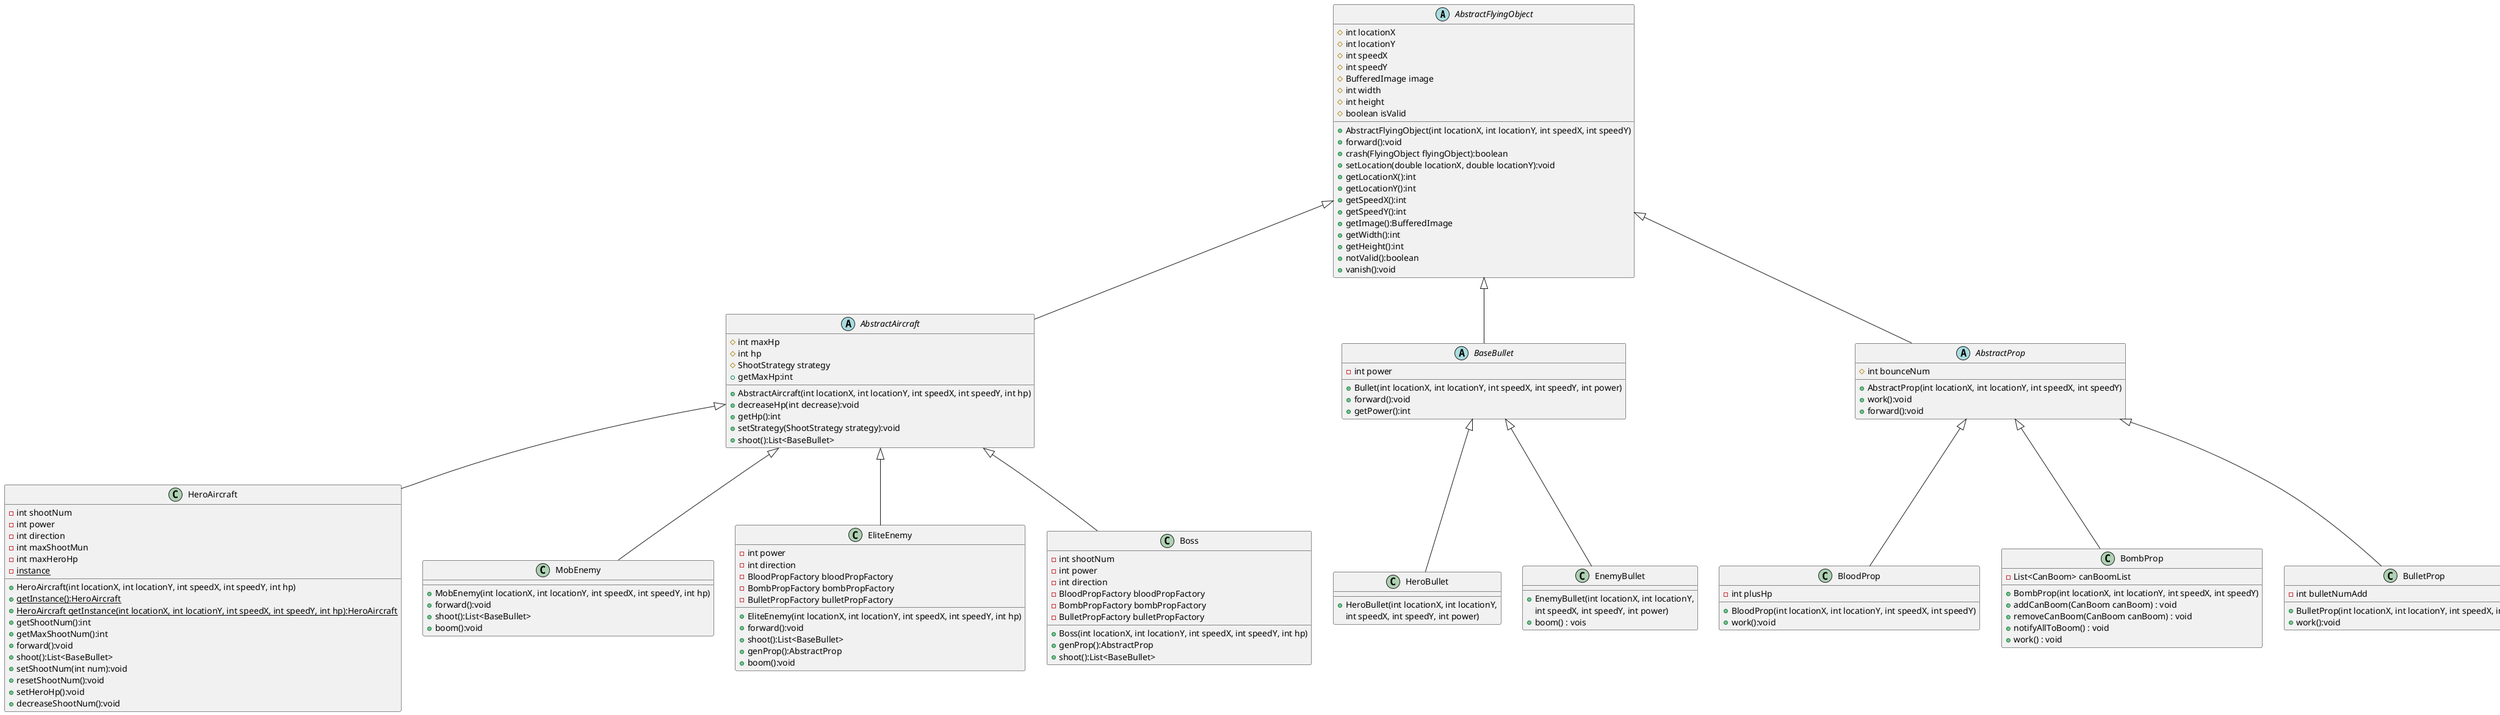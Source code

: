 @startuml
'https://plantuml.com/class-diagram

abstract class AbstractFlyingObject
{
    # int locationX
    # int locationY
    # int speedX
    # int speedY
    # BufferedImage image
    # int width
    # int height
    # boolean isValid

    + AbstractFlyingObject(int locationX, int locationY, int speedX, int speedY)
    + forward():void
    + crash(FlyingObject flyingObject):boolean
    + setLocation(double locationX, double locationY):void
    + getLocationX():int
    + getLocationY():int
    + getSpeedX():int
    + getSpeedY():int
    + getImage():BufferedImage
    + getWidth():int
    + getHeight():int
    + notValid():boolean
    + vanish():void
}
abstract class AbstractAircraft
{
	# int maxHp
    # int hp
    # ShootStrategy strategy
    + AbstractAircraft(int locationX, int locationY, int speedX, int speedY, int hp)
    + decreaseHp(int decrease):void
    + getHp():int
    + getMaxHp:int
    + setStrategy(ShootStrategy strategy):void
    + shoot():List<BaseBullet>
 }

abstract class BaseBullet
{
    - int power
    + Bullet(int locationX, int locationY, int speedX, int speedY, int power)
    + forward():void
	+ getPower():int
}

abstract class AbstractProp
{
    # int bounceNum
    + AbstractProp(int locationX, int locationY, int speedX, int speedY)
    + work():void
    + forward():void
}

AbstractFlyingObject <|-- AbstractAircraft
AbstractFlyingObject <|-- BaseBullet
AbstractFlyingObject <|-- AbstractProp

AbstractAircraft <|-- HeroAircraft
AbstractAircraft <|-- MobEnemy
AbstractAircraft <|-- EliteEnemy
AbstractAircraft <|-- Boss

BaseBullet <|-- HeroBullet
BaseBullet <|-- EnemyBullet

AbstractProp <|-- BloodProp
AbstractProp <|-- BombProp
AbstractProp <|-- BulletProp

class HeroAircraft {
    - int shootNum
    - int power
    - int direction
    - int maxShootMun
    - int maxHeroHp
    - {static} instance
    + HeroAircraft(int locationX, int locationY, int speedX, int speedY, int hp)
    + {static} getInstance():HeroAircraft
    + {static} HeroAircraft getInstance(int locationX, int locationY, int speedX, int speedY, int hp):HeroAircraft
    + getShootNum():int
    + getMaxShootNum():int
    + forward():void
    + shoot():List<BaseBullet>
    + setShootNum(int num):void
    + resetShootNum():void
    + setHeroHp():void
    + decreaseShootNum():void
}

class EliteEnemy {
    - int power
    - int direction
    - BloodPropFactory bloodPropFactory
    - BombPropFactory bombPropFactory
    - BulletPropFactory bulletPropFactory
    + EliteEnemy(int locationX, int locationY, int speedX, int speedY, int hp)
    + forward():void
    + shoot():List<BaseBullet>
    + genProp():AbstractProp
    + boom():void
}
class MobEnemy {
    + MobEnemy(int locationX, int locationY, int speedX, int speedY, int hp)
    + forward():void
    + shoot():List<BaseBullet>
    + boom():void
}

class Boss {
    - int shootNum
    - int power
    - int direction
    - BloodPropFactory bloodPropFactory
    - BombPropFactory bombPropFactory
    - BulletPropFactory bulletPropFactory
    + Boss(int locationX, int locationY, int speedX, int speedY, int hp)
    + genProp():AbstractProp
    + shoot():List<BaseBullet>
}

class HeroBullet {
    + HeroBullet(int locationX, int locationY,
     int speedX, int speedY, int power)
}

class EnemyBullet {
    + EnemyBullet(int locationX, int locationY,
     int speedX, int speedY, int power)
    + boom() : vois
}

class BloodProp {
    - int plusHp
    + BloodProp(int locationX, int locationY, int speedX, int speedY)
    + work():void
}

class BombProp{
    - List<CanBoom> canBoomList
    + BombProp(int locationX, int locationY, int speedX, int speedY)
    + addCanBoom(CanBoom canBoom) : void
    + removeCanBoom(CanBoom canBoom) : void
    + notifyAllToBoom() : void
    + work() : void
}

class BulletProp{
    - int bulletNumAdd
    + BulletProp(int locationX, int locationY, int speedX, int speedY)
    + work():void
}



@enduml